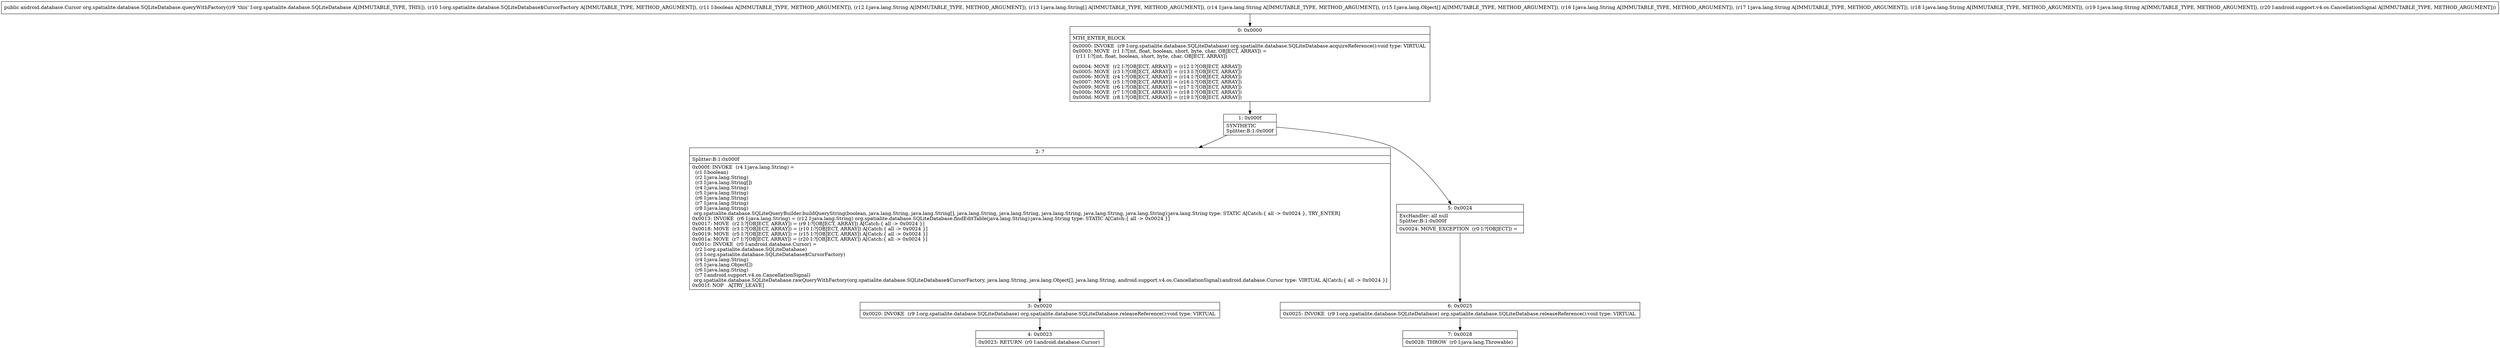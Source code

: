 digraph "CFG fororg.spatialite.database.SQLiteDatabase.queryWithFactory(Lorg\/spatialite\/database\/SQLiteDatabase$CursorFactory;ZLjava\/lang\/String;[Ljava\/lang\/String;Ljava\/lang\/String;[Ljava\/lang\/Object;Ljava\/lang\/String;Ljava\/lang\/String;Ljava\/lang\/String;Ljava\/lang\/String;Landroid\/support\/v4\/os\/CancellationSignal;)Landroid\/database\/Cursor;" {
Node_0 [shape=record,label="{0\:\ 0x0000|MTH_ENTER_BLOCK\l|0x0000: INVOKE  (r9 I:org.spatialite.database.SQLiteDatabase) org.spatialite.database.SQLiteDatabase.acquireReference():void type: VIRTUAL \l0x0003: MOVE  (r1 I:?[int, float, boolean, short, byte, char, OBJECT, ARRAY]) = \l  (r11 I:?[int, float, boolean, short, byte, char, OBJECT, ARRAY])\l \l0x0004: MOVE  (r2 I:?[OBJECT, ARRAY]) = (r12 I:?[OBJECT, ARRAY]) \l0x0005: MOVE  (r3 I:?[OBJECT, ARRAY]) = (r13 I:?[OBJECT, ARRAY]) \l0x0006: MOVE  (r4 I:?[OBJECT, ARRAY]) = (r14 I:?[OBJECT, ARRAY]) \l0x0007: MOVE  (r5 I:?[OBJECT, ARRAY]) = (r16 I:?[OBJECT, ARRAY]) \l0x0009: MOVE  (r6 I:?[OBJECT, ARRAY]) = (r17 I:?[OBJECT, ARRAY]) \l0x000b: MOVE  (r7 I:?[OBJECT, ARRAY]) = (r18 I:?[OBJECT, ARRAY]) \l0x000d: MOVE  (r8 I:?[OBJECT, ARRAY]) = (r19 I:?[OBJECT, ARRAY]) \l}"];
Node_1 [shape=record,label="{1\:\ 0x000f|SYNTHETIC\lSplitter:B:1:0x000f\l}"];
Node_2 [shape=record,label="{2\:\ ?|Splitter:B:1:0x000f\l|0x000f: INVOKE  (r4 I:java.lang.String) = \l  (r1 I:boolean)\l  (r2 I:java.lang.String)\l  (r3 I:java.lang.String[])\l  (r4 I:java.lang.String)\l  (r5 I:java.lang.String)\l  (r6 I:java.lang.String)\l  (r7 I:java.lang.String)\l  (r8 I:java.lang.String)\l org.spatialite.database.SQLiteQueryBuilder.buildQueryString(boolean, java.lang.String, java.lang.String[], java.lang.String, java.lang.String, java.lang.String, java.lang.String, java.lang.String):java.lang.String type: STATIC A[Catch:\{ all \-\> 0x0024 \}, TRY_ENTER]\l0x0013: INVOKE  (r6 I:java.lang.String) = (r12 I:java.lang.String) org.spatialite.database.SQLiteDatabase.findEditTable(java.lang.String):java.lang.String type: STATIC A[Catch:\{ all \-\> 0x0024 \}]\l0x0017: MOVE  (r2 I:?[OBJECT, ARRAY]) = (r9 I:?[OBJECT, ARRAY]) A[Catch:\{ all \-\> 0x0024 \}]\l0x0018: MOVE  (r3 I:?[OBJECT, ARRAY]) = (r10 I:?[OBJECT, ARRAY]) A[Catch:\{ all \-\> 0x0024 \}]\l0x0019: MOVE  (r5 I:?[OBJECT, ARRAY]) = (r15 I:?[OBJECT, ARRAY]) A[Catch:\{ all \-\> 0x0024 \}]\l0x001a: MOVE  (r7 I:?[OBJECT, ARRAY]) = (r20 I:?[OBJECT, ARRAY]) A[Catch:\{ all \-\> 0x0024 \}]\l0x001c: INVOKE  (r0 I:android.database.Cursor) = \l  (r2 I:org.spatialite.database.SQLiteDatabase)\l  (r3 I:org.spatialite.database.SQLiteDatabase$CursorFactory)\l  (r4 I:java.lang.String)\l  (r5 I:java.lang.Object[])\l  (r6 I:java.lang.String)\l  (r7 I:android.support.v4.os.CancellationSignal)\l org.spatialite.database.SQLiteDatabase.rawQueryWithFactory(org.spatialite.database.SQLiteDatabase$CursorFactory, java.lang.String, java.lang.Object[], java.lang.String, android.support.v4.os.CancellationSignal):android.database.Cursor type: VIRTUAL A[Catch:\{ all \-\> 0x0024 \}]\l0x001f: NOP   A[TRY_LEAVE]\l}"];
Node_3 [shape=record,label="{3\:\ 0x0020|0x0020: INVOKE  (r9 I:org.spatialite.database.SQLiteDatabase) org.spatialite.database.SQLiteDatabase.releaseReference():void type: VIRTUAL \l}"];
Node_4 [shape=record,label="{4\:\ 0x0023|0x0023: RETURN  (r0 I:android.database.Cursor) \l}"];
Node_5 [shape=record,label="{5\:\ 0x0024|ExcHandler: all null\lSplitter:B:1:0x000f\l|0x0024: MOVE_EXCEPTION  (r0 I:?[OBJECT]) =  \l}"];
Node_6 [shape=record,label="{6\:\ 0x0025|0x0025: INVOKE  (r9 I:org.spatialite.database.SQLiteDatabase) org.spatialite.database.SQLiteDatabase.releaseReference():void type: VIRTUAL \l}"];
Node_7 [shape=record,label="{7\:\ 0x0028|0x0028: THROW  (r0 I:java.lang.Throwable) \l}"];
MethodNode[shape=record,label="{public android.database.Cursor org.spatialite.database.SQLiteDatabase.queryWithFactory((r9 'this' I:org.spatialite.database.SQLiteDatabase A[IMMUTABLE_TYPE, THIS]), (r10 I:org.spatialite.database.SQLiteDatabase$CursorFactory A[IMMUTABLE_TYPE, METHOD_ARGUMENT]), (r11 I:boolean A[IMMUTABLE_TYPE, METHOD_ARGUMENT]), (r12 I:java.lang.String A[IMMUTABLE_TYPE, METHOD_ARGUMENT]), (r13 I:java.lang.String[] A[IMMUTABLE_TYPE, METHOD_ARGUMENT]), (r14 I:java.lang.String A[IMMUTABLE_TYPE, METHOD_ARGUMENT]), (r15 I:java.lang.Object[] A[IMMUTABLE_TYPE, METHOD_ARGUMENT]), (r16 I:java.lang.String A[IMMUTABLE_TYPE, METHOD_ARGUMENT]), (r17 I:java.lang.String A[IMMUTABLE_TYPE, METHOD_ARGUMENT]), (r18 I:java.lang.String A[IMMUTABLE_TYPE, METHOD_ARGUMENT]), (r19 I:java.lang.String A[IMMUTABLE_TYPE, METHOD_ARGUMENT]), (r20 I:android.support.v4.os.CancellationSignal A[IMMUTABLE_TYPE, METHOD_ARGUMENT])) }"];
MethodNode -> Node_0;
Node_0 -> Node_1;
Node_1 -> Node_2;
Node_1 -> Node_5;
Node_2 -> Node_3;
Node_3 -> Node_4;
Node_5 -> Node_6;
Node_6 -> Node_7;
}

